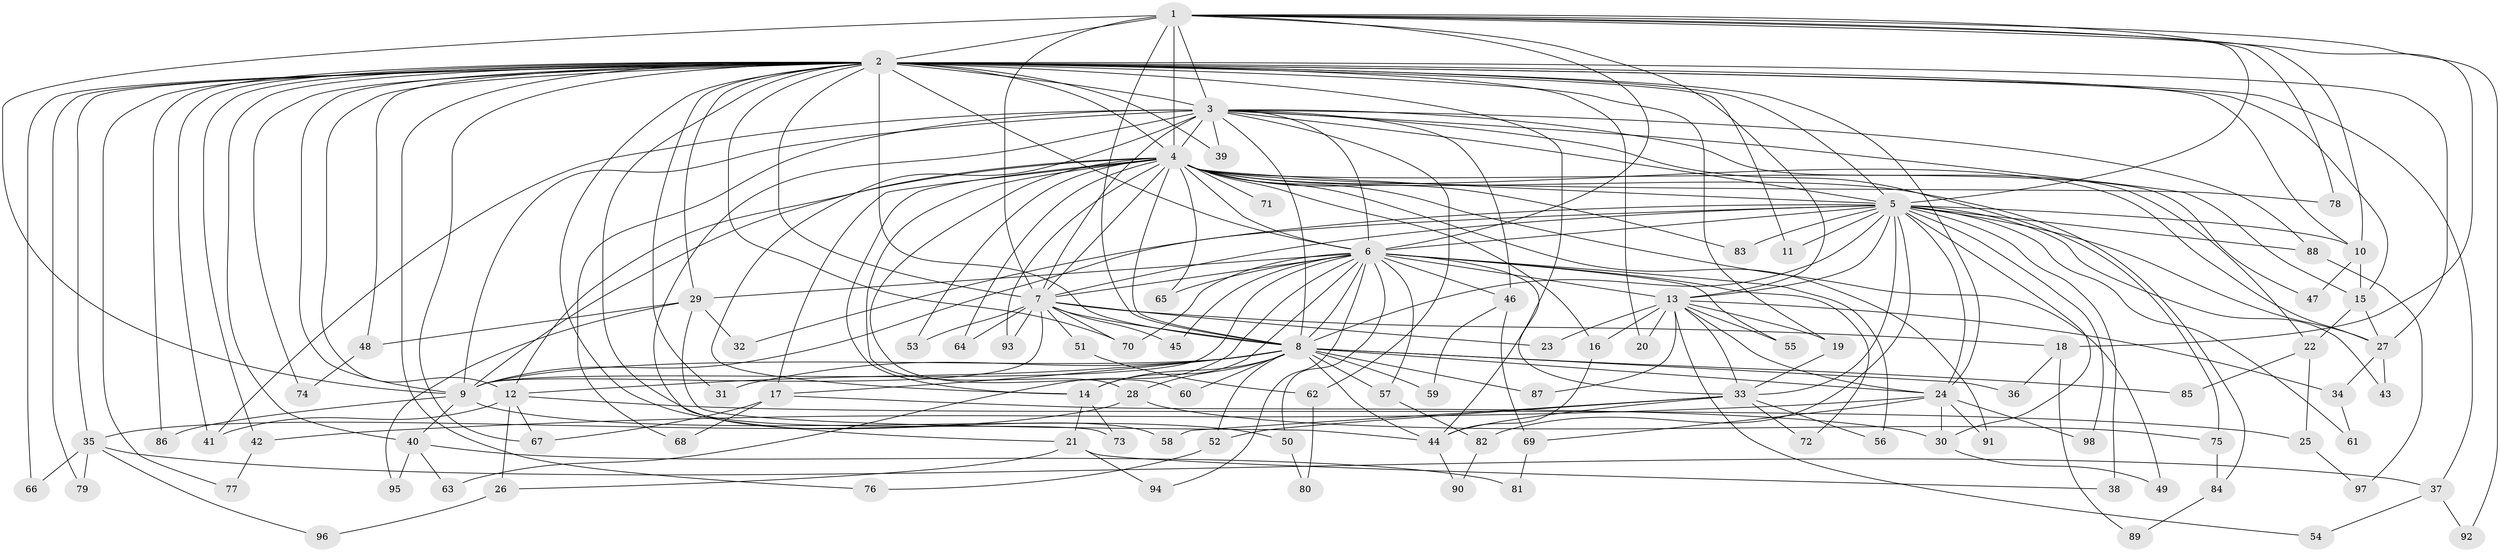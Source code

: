// original degree distribution, {19: 0.007194244604316547, 28: 0.007194244604316547, 27: 0.007194244604316547, 22: 0.007194244604316547, 31: 0.007194244604316547, 26: 0.014388489208633094, 20: 0.007194244604316547, 25: 0.007194244604316547, 13: 0.014388489208633094, 5: 0.02158273381294964, 2: 0.5107913669064749, 6: 0.03597122302158273, 4: 0.07194244604316546, 3: 0.26618705035971224, 10: 0.007194244604316547, 8: 0.007194244604316547}
// Generated by graph-tools (version 1.1) at 2025/50/03/04/25 22:50:00]
// undirected, 98 vertices, 231 edges
graph export_dot {
  node [color=gray90,style=filled];
  1;
  2;
  3;
  4;
  5;
  6;
  7;
  8;
  9;
  10;
  11;
  12;
  13;
  14;
  15;
  16;
  17;
  18;
  19;
  20;
  21;
  22;
  23;
  24;
  25;
  26;
  27;
  28;
  29;
  30;
  31;
  32;
  33;
  34;
  35;
  36;
  37;
  38;
  39;
  40;
  41;
  42;
  43;
  44;
  45;
  46;
  47;
  48;
  49;
  50;
  51;
  52;
  53;
  54;
  55;
  56;
  57;
  58;
  59;
  60;
  61;
  62;
  63;
  64;
  65;
  66;
  67;
  68;
  69;
  70;
  71;
  72;
  73;
  74;
  75;
  76;
  77;
  78;
  79;
  80;
  81;
  82;
  83;
  84;
  85;
  86;
  87;
  88;
  89;
  90;
  91;
  92;
  93;
  94;
  95;
  96;
  97;
  98;
  1 -- 2 [weight=3.0];
  1 -- 3 [weight=1.0];
  1 -- 4 [weight=2.0];
  1 -- 5 [weight=1.0];
  1 -- 6 [weight=2.0];
  1 -- 7 [weight=3.0];
  1 -- 8 [weight=1.0];
  1 -- 9 [weight=2.0];
  1 -- 10 [weight=1.0];
  1 -- 13 [weight=1.0];
  1 -- 18 [weight=1.0];
  1 -- 78 [weight=1.0];
  1 -- 92 [weight=1.0];
  2 -- 3 [weight=3.0];
  2 -- 4 [weight=2.0];
  2 -- 5 [weight=2.0];
  2 -- 6 [weight=2.0];
  2 -- 7 [weight=2.0];
  2 -- 8 [weight=3.0];
  2 -- 9 [weight=2.0];
  2 -- 10 [weight=1.0];
  2 -- 11 [weight=1.0];
  2 -- 12 [weight=1.0];
  2 -- 15 [weight=2.0];
  2 -- 19 [weight=2.0];
  2 -- 20 [weight=1.0];
  2 -- 21 [weight=2.0];
  2 -- 24 [weight=2.0];
  2 -- 27 [weight=1.0];
  2 -- 29 [weight=1.0];
  2 -- 31 [weight=1.0];
  2 -- 35 [weight=1.0];
  2 -- 37 [weight=1.0];
  2 -- 39 [weight=1.0];
  2 -- 40 [weight=1.0];
  2 -- 41 [weight=1.0];
  2 -- 42 [weight=1.0];
  2 -- 44 [weight=1.0];
  2 -- 48 [weight=1.0];
  2 -- 58 [weight=1.0];
  2 -- 66 [weight=1.0];
  2 -- 67 [weight=1.0];
  2 -- 70 [weight=1.0];
  2 -- 74 [weight=1.0];
  2 -- 76 [weight=1.0];
  2 -- 77 [weight=1.0];
  2 -- 79 [weight=1.0];
  2 -- 86 [weight=1.0];
  3 -- 4 [weight=1.0];
  3 -- 5 [weight=1.0];
  3 -- 6 [weight=1.0];
  3 -- 7 [weight=2.0];
  3 -- 8 [weight=1.0];
  3 -- 9 [weight=1.0];
  3 -- 14 [weight=1.0];
  3 -- 15 [weight=1.0];
  3 -- 22 [weight=1.0];
  3 -- 39 [weight=1.0];
  3 -- 41 [weight=1.0];
  3 -- 46 [weight=1.0];
  3 -- 62 [weight=1.0];
  3 -- 68 [weight=1.0];
  3 -- 73 [weight=1.0];
  3 -- 75 [weight=1.0];
  3 -- 88 [weight=1.0];
  4 -- 5 [weight=1.0];
  4 -- 6 [weight=1.0];
  4 -- 7 [weight=1.0];
  4 -- 8 [weight=1.0];
  4 -- 9 [weight=1.0];
  4 -- 12 [weight=1.0];
  4 -- 14 [weight=1.0];
  4 -- 16 [weight=1.0];
  4 -- 17 [weight=1.0];
  4 -- 27 [weight=1.0];
  4 -- 28 [weight=1.0];
  4 -- 47 [weight=1.0];
  4 -- 49 [weight=1.0];
  4 -- 53 [weight=2.0];
  4 -- 60 [weight=1.0];
  4 -- 64 [weight=1.0];
  4 -- 65 [weight=1.0];
  4 -- 71 [weight=1.0];
  4 -- 78 [weight=1.0];
  4 -- 83 [weight=1.0];
  4 -- 84 [weight=1.0];
  4 -- 91 [weight=1.0];
  4 -- 93 [weight=1.0];
  5 -- 6 [weight=1.0];
  5 -- 7 [weight=1.0];
  5 -- 8 [weight=2.0];
  5 -- 9 [weight=1.0];
  5 -- 10 [weight=1.0];
  5 -- 11 [weight=1.0];
  5 -- 13 [weight=1.0];
  5 -- 24 [weight=1.0];
  5 -- 27 [weight=1.0];
  5 -- 30 [weight=1.0];
  5 -- 32 [weight=1.0];
  5 -- 33 [weight=1.0];
  5 -- 38 [weight=2.0];
  5 -- 43 [weight=1.0];
  5 -- 61 [weight=1.0];
  5 -- 82 [weight=1.0];
  5 -- 83 [weight=1.0];
  5 -- 88 [weight=1.0];
  5 -- 98 [weight=1.0];
  6 -- 7 [weight=1.0];
  6 -- 8 [weight=1.0];
  6 -- 9 [weight=1.0];
  6 -- 13 [weight=1.0];
  6 -- 14 [weight=1.0];
  6 -- 29 [weight=1.0];
  6 -- 33 [weight=1.0];
  6 -- 45 [weight=1.0];
  6 -- 46 [weight=1.0];
  6 -- 50 [weight=1.0];
  6 -- 55 [weight=1.0];
  6 -- 56 [weight=1.0];
  6 -- 57 [weight=1.0];
  6 -- 63 [weight=1.0];
  6 -- 65 [weight=1.0];
  6 -- 70 [weight=2.0];
  6 -- 72 [weight=1.0];
  6 -- 94 [weight=1.0];
  7 -- 8 [weight=1.0];
  7 -- 9 [weight=1.0];
  7 -- 18 [weight=1.0];
  7 -- 23 [weight=1.0];
  7 -- 45 [weight=1.0];
  7 -- 51 [weight=1.0];
  7 -- 53 [weight=1.0];
  7 -- 64 [weight=1.0];
  7 -- 70 [weight=1.0];
  7 -- 93 [weight=1.0];
  8 -- 9 [weight=1.0];
  8 -- 12 [weight=1.0];
  8 -- 14 [weight=1.0];
  8 -- 17 [weight=1.0];
  8 -- 24 [weight=1.0];
  8 -- 28 [weight=1.0];
  8 -- 31 [weight=1.0];
  8 -- 36 [weight=1.0];
  8 -- 44 [weight=1.0];
  8 -- 52 [weight=1.0];
  8 -- 57 [weight=1.0];
  8 -- 59 [weight=1.0];
  8 -- 60 [weight=1.0];
  8 -- 85 [weight=1.0];
  8 -- 87 [weight=1.0];
  9 -- 40 [weight=1.0];
  9 -- 50 [weight=1.0];
  9 -- 86 [weight=1.0];
  10 -- 15 [weight=1.0];
  10 -- 47 [weight=1.0];
  12 -- 25 [weight=1.0];
  12 -- 26 [weight=1.0];
  12 -- 41 [weight=1.0];
  12 -- 67 [weight=1.0];
  13 -- 16 [weight=1.0];
  13 -- 19 [weight=1.0];
  13 -- 20 [weight=1.0];
  13 -- 23 [weight=1.0];
  13 -- 24 [weight=1.0];
  13 -- 33 [weight=2.0];
  13 -- 34 [weight=1.0];
  13 -- 54 [weight=1.0];
  13 -- 55 [weight=1.0];
  13 -- 87 [weight=1.0];
  14 -- 21 [weight=1.0];
  14 -- 73 [weight=1.0];
  15 -- 22 [weight=1.0];
  15 -- 27 [weight=1.0];
  16 -- 44 [weight=1.0];
  17 -- 30 [weight=1.0];
  17 -- 67 [weight=1.0];
  17 -- 68 [weight=1.0];
  18 -- 36 [weight=1.0];
  18 -- 89 [weight=1.0];
  19 -- 33 [weight=1.0];
  21 -- 26 [weight=1.0];
  21 -- 38 [weight=1.0];
  21 -- 94 [weight=1.0];
  22 -- 25 [weight=1.0];
  22 -- 85 [weight=1.0];
  24 -- 30 [weight=2.0];
  24 -- 42 [weight=1.0];
  24 -- 69 [weight=1.0];
  24 -- 91 [weight=1.0];
  24 -- 98 [weight=1.0];
  25 -- 97 [weight=1.0];
  26 -- 96 [weight=1.0];
  27 -- 34 [weight=1.0];
  27 -- 43 [weight=1.0];
  28 -- 35 [weight=1.0];
  28 -- 75 [weight=1.0];
  29 -- 32 [weight=1.0];
  29 -- 44 [weight=1.0];
  29 -- 48 [weight=1.0];
  29 -- 95 [weight=1.0];
  30 -- 49 [weight=1.0];
  33 -- 44 [weight=1.0];
  33 -- 52 [weight=1.0];
  33 -- 56 [weight=1.0];
  33 -- 58 [weight=1.0];
  33 -- 72 [weight=1.0];
  34 -- 61 [weight=1.0];
  35 -- 37 [weight=1.0];
  35 -- 66 [weight=1.0];
  35 -- 79 [weight=1.0];
  35 -- 96 [weight=1.0];
  37 -- 54 [weight=1.0];
  37 -- 92 [weight=1.0];
  40 -- 63 [weight=1.0];
  40 -- 81 [weight=1.0];
  40 -- 95 [weight=1.0];
  42 -- 77 [weight=1.0];
  44 -- 90 [weight=1.0];
  46 -- 59 [weight=1.0];
  46 -- 69 [weight=1.0];
  48 -- 74 [weight=1.0];
  50 -- 80 [weight=1.0];
  51 -- 62 [weight=1.0];
  52 -- 76 [weight=1.0];
  57 -- 82 [weight=1.0];
  62 -- 80 [weight=1.0];
  69 -- 81 [weight=1.0];
  75 -- 84 [weight=1.0];
  82 -- 90 [weight=1.0];
  84 -- 89 [weight=1.0];
  88 -- 97 [weight=1.0];
}

